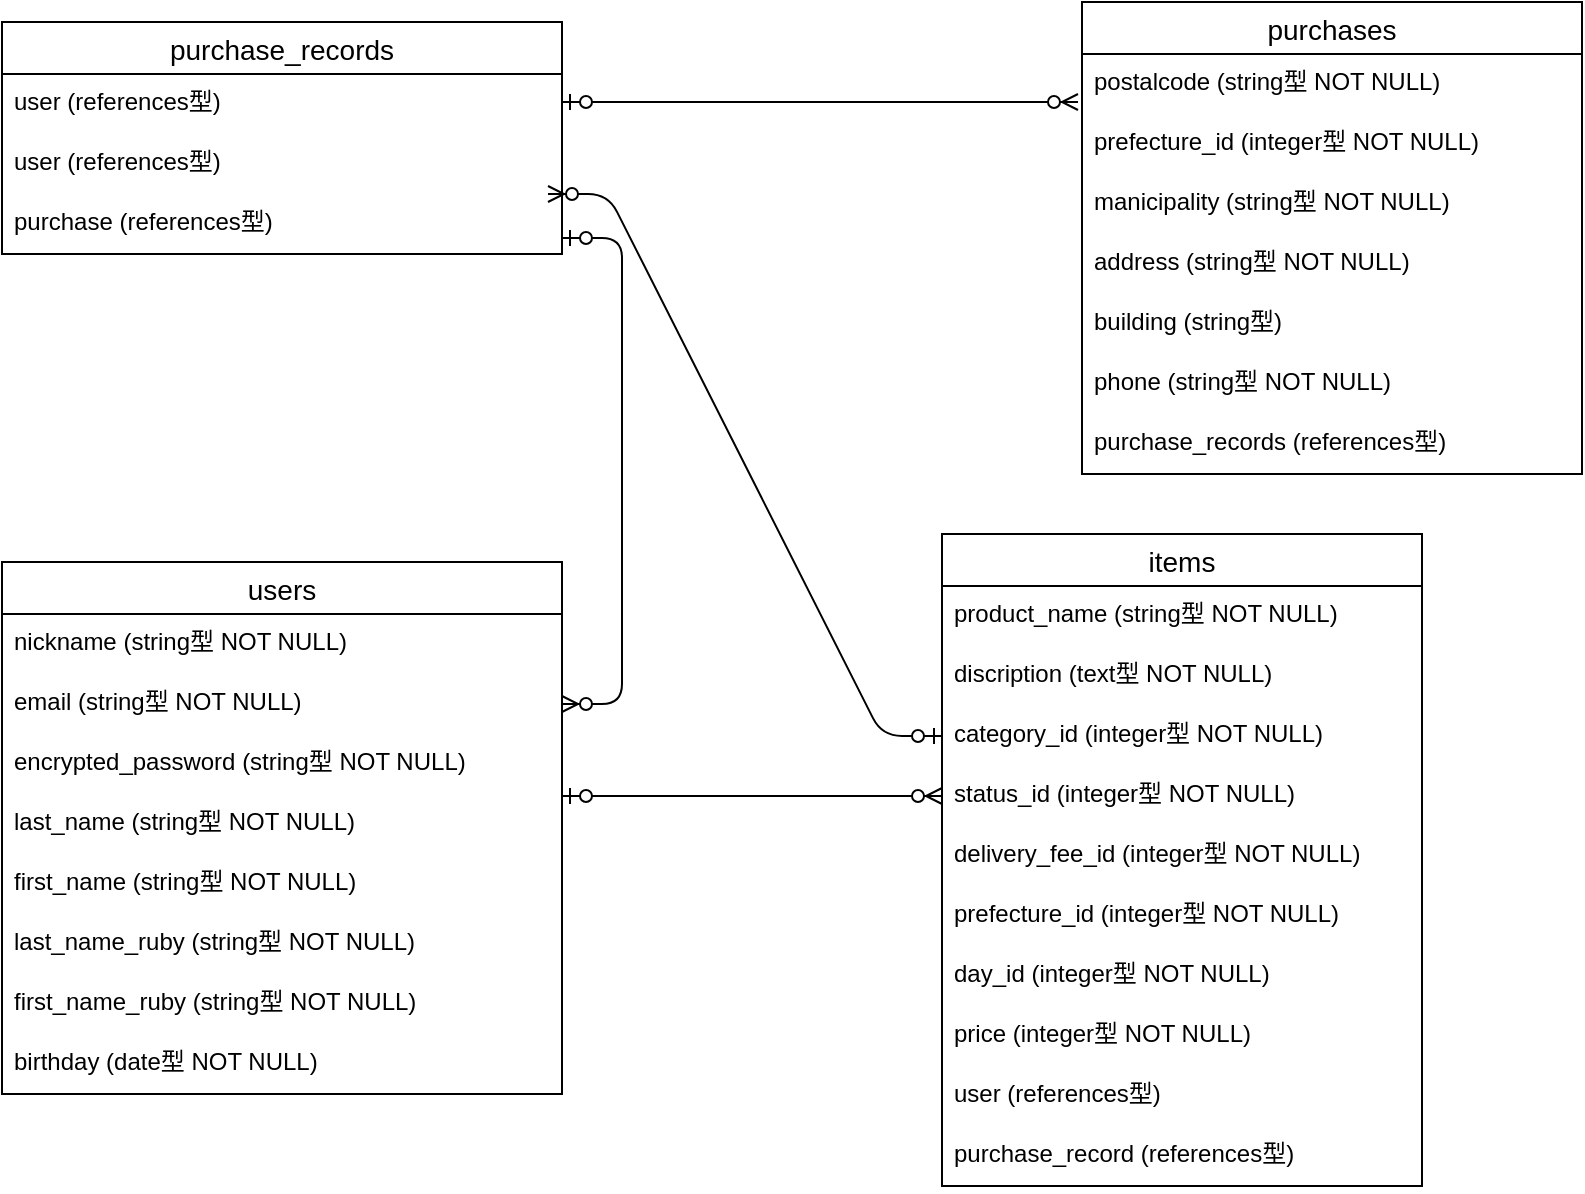 <mxfile version="13.10.0" type="embed">
    <diagram id="SMdzAueSV4XpBwdWRXLP" name="Page-1">
        <mxGraphModel dx="326" dy="565" grid="1" gridSize="10" guides="1" tooltips="1" connect="1" arrows="1" fold="1" page="1" pageScale="1" pageWidth="827" pageHeight="1169" math="0" shadow="0">
            <root>
                <mxCell id="0"/>
                <mxCell id="1" parent="0"/>
                <mxCell id="dbbhQ2RB2L2WX2T_73J1-14" value="users" style="swimlane;fontStyle=0;childLayout=stackLayout;horizontal=1;startSize=26;horizontalStack=0;resizeParent=1;resizeParentMax=0;resizeLast=0;collapsible=1;marginBottom=0;align=center;fontSize=14;" parent="1" vertex="1">
                    <mxGeometry x="20" y="300" width="280" height="266" as="geometry">
                        <mxRectangle x="100" y="110" width="50" height="26" as="alternateBounds"/>
                    </mxGeometry>
                </mxCell>
                <mxCell id="13" value="nickname (string型 NOT NULL)" style="text;strokeColor=none;fillColor=none;spacingLeft=4;spacingRight=4;overflow=hidden;rotatable=0;points=[[0,0.5],[1,0.5]];portConstraint=eastwest;fontSize=12;" parent="dbbhQ2RB2L2WX2T_73J1-14" vertex="1">
                    <mxGeometry y="26" width="280" height="30" as="geometry"/>
                </mxCell>
                <mxCell id="dbbhQ2RB2L2WX2T_73J1-16" value="email (string型 NOT NULL)" style="text;strokeColor=none;fillColor=none;spacingLeft=4;spacingRight=4;overflow=hidden;rotatable=0;points=[[0,0.5],[1,0.5]];portConstraint=eastwest;fontSize=12;" parent="dbbhQ2RB2L2WX2T_73J1-14" vertex="1">
                    <mxGeometry y="56" width="280" height="30" as="geometry"/>
                </mxCell>
                <mxCell id="dbbhQ2RB2L2WX2T_73J1-17" value="encrypted_password (string型 NOT NULL)" style="text;strokeColor=none;fillColor=none;spacingLeft=4;spacingRight=4;overflow=hidden;rotatable=0;points=[[0,0.5],[1,0.5]];portConstraint=eastwest;fontSize=12;" parent="dbbhQ2RB2L2WX2T_73J1-14" vertex="1">
                    <mxGeometry y="86" width="280" height="30" as="geometry"/>
                </mxCell>
                <mxCell id="dbbhQ2RB2L2WX2T_73J1-18" value="last_name (string型 NOT NULL)" style="text;strokeColor=none;fillColor=none;spacingLeft=4;spacingRight=4;overflow=hidden;rotatable=0;points=[[0,0.5],[1,0.5]];portConstraint=eastwest;fontSize=12;" parent="dbbhQ2RB2L2WX2T_73J1-14" vertex="1">
                    <mxGeometry y="116" width="280" height="30" as="geometry"/>
                </mxCell>
                <mxCell id="18" value="first_name (string型 NOT NULL)" style="text;strokeColor=none;fillColor=none;spacingLeft=4;spacingRight=4;overflow=hidden;rotatable=0;points=[[0,0.5],[1,0.5]];portConstraint=eastwest;fontSize=12;" parent="dbbhQ2RB2L2WX2T_73J1-14" vertex="1">
                    <mxGeometry y="146" width="280" height="30" as="geometry"/>
                </mxCell>
                <mxCell id="19" value="last_name_ruby (string型 NOT NULL)" style="text;strokeColor=none;fillColor=none;spacingLeft=4;spacingRight=4;overflow=hidden;rotatable=0;points=[[0,0.5],[1,0.5]];portConstraint=eastwest;fontSize=12;" parent="dbbhQ2RB2L2WX2T_73J1-14" vertex="1">
                    <mxGeometry y="176" width="280" height="30" as="geometry"/>
                </mxCell>
                <mxCell id="20" value="first_name_ruby (string型 NOT NULL)" style="text;strokeColor=none;fillColor=none;spacingLeft=4;spacingRight=4;overflow=hidden;rotatable=0;points=[[0,0.5],[1,0.5]];portConstraint=eastwest;fontSize=12;" parent="dbbhQ2RB2L2WX2T_73J1-14" vertex="1">
                    <mxGeometry y="206" width="280" height="30" as="geometry"/>
                </mxCell>
                <mxCell id="dbbhQ2RB2L2WX2T_73J1-19" value="birthday (date型 NOT NULL)" style="text;strokeColor=none;fillColor=none;spacingLeft=4;spacingRight=4;overflow=hidden;rotatable=0;points=[[0,0.5],[1,0.5]];portConstraint=eastwest;fontSize=12;" parent="dbbhQ2RB2L2WX2T_73J1-14" vertex="1">
                    <mxGeometry y="236" width="280" height="30" as="geometry"/>
                </mxCell>
                <mxCell id="dbbhQ2RB2L2WX2T_73J1-20" value="items" style="swimlane;fontStyle=0;childLayout=stackLayout;horizontal=1;startSize=26;horizontalStack=0;resizeParent=1;resizeParentMax=0;resizeLast=0;collapsible=1;marginBottom=0;align=center;fontSize=14;" parent="1" vertex="1">
                    <mxGeometry x="490" y="286" width="240" height="326" as="geometry"/>
                </mxCell>
                <mxCell id="dbbhQ2RB2L2WX2T_73J1-21" value="product_name (string型 NOT NULL)" style="text;strokeColor=none;fillColor=none;spacingLeft=4;spacingRight=4;overflow=hidden;rotatable=0;points=[[0,0.5],[1,0.5]];portConstraint=eastwest;fontSize=12;" parent="dbbhQ2RB2L2WX2T_73J1-20" vertex="1">
                    <mxGeometry y="26" width="240" height="30" as="geometry"/>
                </mxCell>
                <mxCell id="dbbhQ2RB2L2WX2T_73J1-22" value="discription (text型 NOT NULL)" style="text;strokeColor=none;fillColor=none;spacingLeft=4;spacingRight=4;overflow=hidden;rotatable=0;points=[[0,0.5],[1,0.5]];portConstraint=eastwest;fontSize=12;" parent="dbbhQ2RB2L2WX2T_73J1-20" vertex="1">
                    <mxGeometry y="56" width="240" height="30" as="geometry"/>
                </mxCell>
                <mxCell id="dbbhQ2RB2L2WX2T_73J1-23" value="category_id (integer型 NOT NULL)" style="text;strokeColor=none;fillColor=none;spacingLeft=4;spacingRight=4;overflow=hidden;rotatable=0;points=[[0,0.5],[1,0.5]];portConstraint=eastwest;fontSize=12;" parent="dbbhQ2RB2L2WX2T_73J1-20" vertex="1">
                    <mxGeometry y="86" width="240" height="30" as="geometry"/>
                </mxCell>
                <mxCell id="dbbhQ2RB2L2WX2T_73J1-24" value="status_id (integer型 NOT NULL)" style="text;strokeColor=none;fillColor=none;spacingLeft=4;spacingRight=4;overflow=hidden;rotatable=0;points=[[0,0.5],[1,0.5]];portConstraint=eastwest;fontSize=12;" parent="dbbhQ2RB2L2WX2T_73J1-20" vertex="1">
                    <mxGeometry y="116" width="240" height="30" as="geometry"/>
                </mxCell>
                <mxCell id="dbbhQ2RB2L2WX2T_73J1-25" value="delivery_fee_id (integer型 NOT NULL)" style="text;strokeColor=none;fillColor=none;spacingLeft=4;spacingRight=4;overflow=hidden;rotatable=0;points=[[0,0.5],[1,0.5]];portConstraint=eastwest;fontSize=12;" parent="dbbhQ2RB2L2WX2T_73J1-20" vertex="1">
                    <mxGeometry y="146" width="240" height="30" as="geometry"/>
                </mxCell>
                <mxCell id="dbbhQ2RB2L2WX2T_73J1-26" value="prefecture_id (integer型 NOT NULL)" style="text;strokeColor=none;fillColor=none;spacingLeft=4;spacingRight=4;overflow=hidden;rotatable=0;points=[[0,0.5],[1,0.5]];portConstraint=eastwest;fontSize=12;" parent="dbbhQ2RB2L2WX2T_73J1-20" vertex="1">
                    <mxGeometry y="176" width="240" height="30" as="geometry"/>
                </mxCell>
                <mxCell id="dbbhQ2RB2L2WX2T_73J1-27" value="day_id (integer型 NOT NULL)" style="text;strokeColor=none;fillColor=none;spacingLeft=4;spacingRight=4;overflow=hidden;rotatable=0;points=[[0,0.5],[1,0.5]];portConstraint=eastwest;fontSize=12;" parent="dbbhQ2RB2L2WX2T_73J1-20" vertex="1">
                    <mxGeometry y="206" width="240" height="30" as="geometry"/>
                </mxCell>
                <mxCell id="dbbhQ2RB2L2WX2T_73J1-28" value="price (integer型 NOT NULL)" style="text;strokeColor=none;fillColor=none;spacingLeft=4;spacingRight=4;overflow=hidden;rotatable=0;points=[[0,0.5],[1,0.5]];portConstraint=eastwest;fontSize=12;" parent="dbbhQ2RB2L2WX2T_73J1-20" vertex="1">
                    <mxGeometry y="236" width="240" height="30" as="geometry"/>
                </mxCell>
                <mxCell id="27" value="user (references型)" style="text;strokeColor=none;fillColor=none;spacingLeft=4;spacingRight=4;overflow=hidden;rotatable=0;points=[[0,0.5],[1,0.5]];portConstraint=eastwest;fontSize=12;" parent="dbbhQ2RB2L2WX2T_73J1-20" vertex="1">
                    <mxGeometry y="266" width="240" height="30" as="geometry"/>
                </mxCell>
                <mxCell id="32" value="purchase_record (references型)" style="text;strokeColor=none;fillColor=none;spacingLeft=4;spacingRight=4;overflow=hidden;rotatable=0;points=[[0,0.5],[1,0.5]];portConstraint=eastwest;fontSize=12;" vertex="1" parent="dbbhQ2RB2L2WX2T_73J1-20">
                    <mxGeometry y="296" width="240" height="30" as="geometry"/>
                </mxCell>
                <mxCell id="dbbhQ2RB2L2WX2T_73J1-31" value="purchases" style="swimlane;fontStyle=0;childLayout=stackLayout;horizontal=1;startSize=26;horizontalStack=0;resizeParent=1;resizeParentMax=0;resizeLast=0;collapsible=1;marginBottom=0;align=center;fontSize=14;" parent="1" vertex="1">
                    <mxGeometry x="560" y="20" width="250" height="236" as="geometry"/>
                </mxCell>
                <mxCell id="dbbhQ2RB2L2WX2T_73J1-48" value="postalcode (string型 NOT NULL)" style="text;strokeColor=none;fillColor=none;spacingLeft=4;spacingRight=4;overflow=hidden;rotatable=0;points=[[0,0.5],[1,0.5]];portConstraint=eastwest;fontSize=12;" parent="dbbhQ2RB2L2WX2T_73J1-31" vertex="1">
                    <mxGeometry y="26" width="250" height="30" as="geometry"/>
                </mxCell>
                <mxCell id="dbbhQ2RB2L2WX2T_73J1-49" value="prefecture_id (integer型 NOT NULL)" style="text;strokeColor=none;fillColor=none;spacingLeft=4;spacingRight=4;overflow=hidden;rotatable=0;points=[[0,0.5],[1,0.5]];portConstraint=eastwest;fontSize=12;" parent="dbbhQ2RB2L2WX2T_73J1-31" vertex="1">
                    <mxGeometry y="56" width="250" height="30" as="geometry"/>
                </mxCell>
                <mxCell id="dbbhQ2RB2L2WX2T_73J1-50" value="manicipality (string型 NOT NULL)" style="text;strokeColor=none;fillColor=none;spacingLeft=4;spacingRight=4;overflow=hidden;rotatable=0;points=[[0,0.5],[1,0.5]];portConstraint=eastwest;fontSize=12;" parent="dbbhQ2RB2L2WX2T_73J1-31" vertex="1">
                    <mxGeometry y="86" width="250" height="30" as="geometry"/>
                </mxCell>
                <mxCell id="dbbhQ2RB2L2WX2T_73J1-51" value="address (string型 NOT NULL)" style="text;strokeColor=none;fillColor=none;spacingLeft=4;spacingRight=4;overflow=hidden;rotatable=0;points=[[0,0.5],[1,0.5]];portConstraint=eastwest;fontSize=12;" parent="dbbhQ2RB2L2WX2T_73J1-31" vertex="1">
                    <mxGeometry y="116" width="250" height="30" as="geometry"/>
                </mxCell>
                <mxCell id="dbbhQ2RB2L2WX2T_73J1-52" value="building (string型)" style="text;strokeColor=none;fillColor=none;spacingLeft=4;spacingRight=4;overflow=hidden;rotatable=0;points=[[0,0.5],[1,0.5]];portConstraint=eastwest;fontSize=12;" parent="dbbhQ2RB2L2WX2T_73J1-31" vertex="1">
                    <mxGeometry y="146" width="250" height="30" as="geometry"/>
                </mxCell>
                <mxCell id="31" value="phone (string型 NOT NULL)" style="text;strokeColor=none;fillColor=none;spacingLeft=4;spacingRight=4;overflow=hidden;rotatable=0;points=[[0,0.5],[1,0.5]];portConstraint=eastwest;fontSize=12;" vertex="1" parent="dbbhQ2RB2L2WX2T_73J1-31">
                    <mxGeometry y="176" width="250" height="30" as="geometry"/>
                </mxCell>
                <mxCell id="dbbhQ2RB2L2WX2T_73J1-53" value="purchase_records (references型)" style="text;strokeColor=none;fillColor=none;spacingLeft=4;spacingRight=4;overflow=hidden;rotatable=0;points=[[0,0.5],[1,0.5]];portConstraint=eastwest;fontSize=12;" parent="dbbhQ2RB2L2WX2T_73J1-31" vertex="1">
                    <mxGeometry y="206" width="250" height="30" as="geometry"/>
                </mxCell>
                <mxCell id="21" value="purchase_records" style="swimlane;fontStyle=0;childLayout=stackLayout;horizontal=1;startSize=26;horizontalStack=0;resizeParent=1;resizeParentMax=0;resizeLast=0;collapsible=1;marginBottom=0;align=center;fontSize=14;" parent="1" vertex="1">
                    <mxGeometry x="20" y="30" width="280" height="116" as="geometry"/>
                </mxCell>
                <mxCell id="22" value="user (references型)" style="text;strokeColor=none;fillColor=none;spacingLeft=4;spacingRight=4;overflow=hidden;rotatable=0;points=[[0,0.5],[1,0.5]];portConstraint=eastwest;fontSize=12;" parent="21" vertex="1">
                    <mxGeometry y="26" width="280" height="30" as="geometry"/>
                </mxCell>
                <mxCell id="33" value="user (references型)" style="text;strokeColor=none;fillColor=none;spacingLeft=4;spacingRight=4;overflow=hidden;rotatable=0;points=[[0,0.5],[1,0.5]];portConstraint=eastwest;fontSize=12;" vertex="1" parent="21">
                    <mxGeometry y="56" width="280" height="30" as="geometry"/>
                </mxCell>
                <mxCell id="23" value="purchase (references型)" style="text;strokeColor=none;fillColor=none;spacingLeft=4;spacingRight=4;overflow=hidden;rotatable=0;points=[[0,0.5],[1,0.5]];portConstraint=eastwest;fontSize=12;" parent="21" vertex="1">
                    <mxGeometry y="86" width="280" height="30" as="geometry"/>
                </mxCell>
                <mxCell id="24" value="" style="edgeStyle=entityRelationEdgeStyle;fontSize=12;html=1;endArrow=ERzeroToMany;startArrow=ERzeroToOne;entryX=0;entryY=0.5;entryDx=0;entryDy=0;" parent="1" target="dbbhQ2RB2L2WX2T_73J1-24" edge="1">
                    <mxGeometry width="100" height="100" relative="1" as="geometry">
                        <mxPoint x="300" y="417" as="sourcePoint"/>
                        <mxPoint x="400" y="320" as="targetPoint"/>
                    </mxGeometry>
                </mxCell>
                <mxCell id="25" value="" style="edgeStyle=entityRelationEdgeStyle;fontSize=12;html=1;endArrow=ERzeroToMany;startArrow=ERzeroToOne;entryX=1;entryY=0.5;entryDx=0;entryDy=0;exitX=1;exitY=0.733;exitDx=0;exitDy=0;exitPerimeter=0;" parent="1" source="23" target="dbbhQ2RB2L2WX2T_73J1-16" edge="1">
                    <mxGeometry width="100" height="100" relative="1" as="geometry">
                        <mxPoint x="300" y="90" as="sourcePoint"/>
                        <mxPoint x="490" y="90" as="targetPoint"/>
                    </mxGeometry>
                </mxCell>
                <mxCell id="26" value="" style="edgeStyle=entityRelationEdgeStyle;fontSize=12;html=1;endArrow=ERzeroToMany;startArrow=ERzeroToOne;entryX=-0.008;entryY=0.8;entryDx=0;entryDy=0;entryPerimeter=0;" parent="1" target="dbbhQ2RB2L2WX2T_73J1-48" edge="1">
                    <mxGeometry width="100" height="100" relative="1" as="geometry">
                        <mxPoint x="300" y="70" as="sourcePoint"/>
                        <mxPoint x="490" y="70" as="targetPoint"/>
                    </mxGeometry>
                </mxCell>
                <mxCell id="30" value="" style="edgeStyle=entityRelationEdgeStyle;fontSize=12;html=1;endArrow=ERzeroToMany;startArrow=ERzeroToOne;exitX=0;exitY=0.5;exitDx=0;exitDy=0;entryX=0.975;entryY=0;entryDx=0;entryDy=0;entryPerimeter=0;" parent="1" source="dbbhQ2RB2L2WX2T_73J1-23" target="23" edge="1">
                    <mxGeometry width="100" height="100" relative="1" as="geometry">
                        <mxPoint x="370" y="340" as="sourcePoint"/>
                        <mxPoint x="410" y="90" as="targetPoint"/>
                    </mxGeometry>
                </mxCell>
            </root>
        </mxGraphModel>
    </diagram>
</mxfile>